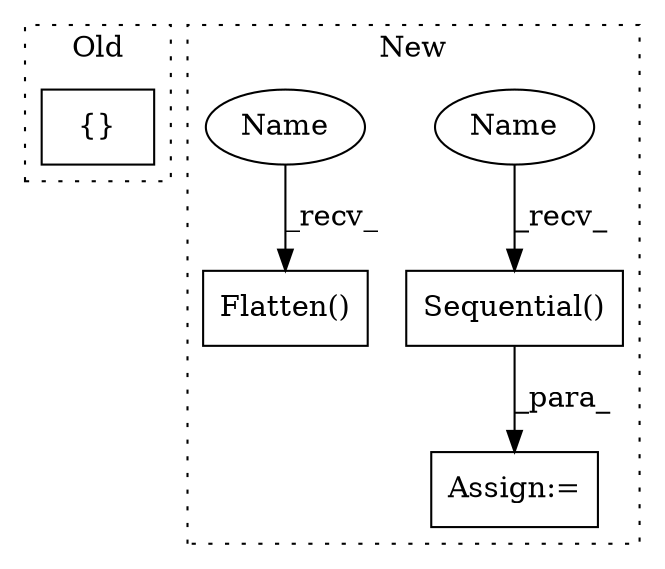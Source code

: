 digraph G {
subgraph cluster0 {
1 [label="{}" a="59" s="1666,1666" l="2,1" shape="box"];
label = "Old";
style="dotted";
}
subgraph cluster1 {
2 [label="Flatten()" a="75" s="2045" l="12" shape="box"];
3 [label="Sequential()" a="75" s="2363,2378" l="14,22" shape="box"];
4 [label="Assign:=" a="68" s="2360" l="3" shape="box"];
5 [label="Name" a="87" s="2363" l="2" shape="ellipse"];
6 [label="Name" a="87" s="2045" l="2" shape="ellipse"];
label = "New";
style="dotted";
}
3 -> 4 [label="_para_"];
5 -> 3 [label="_recv_"];
6 -> 2 [label="_recv_"];
}